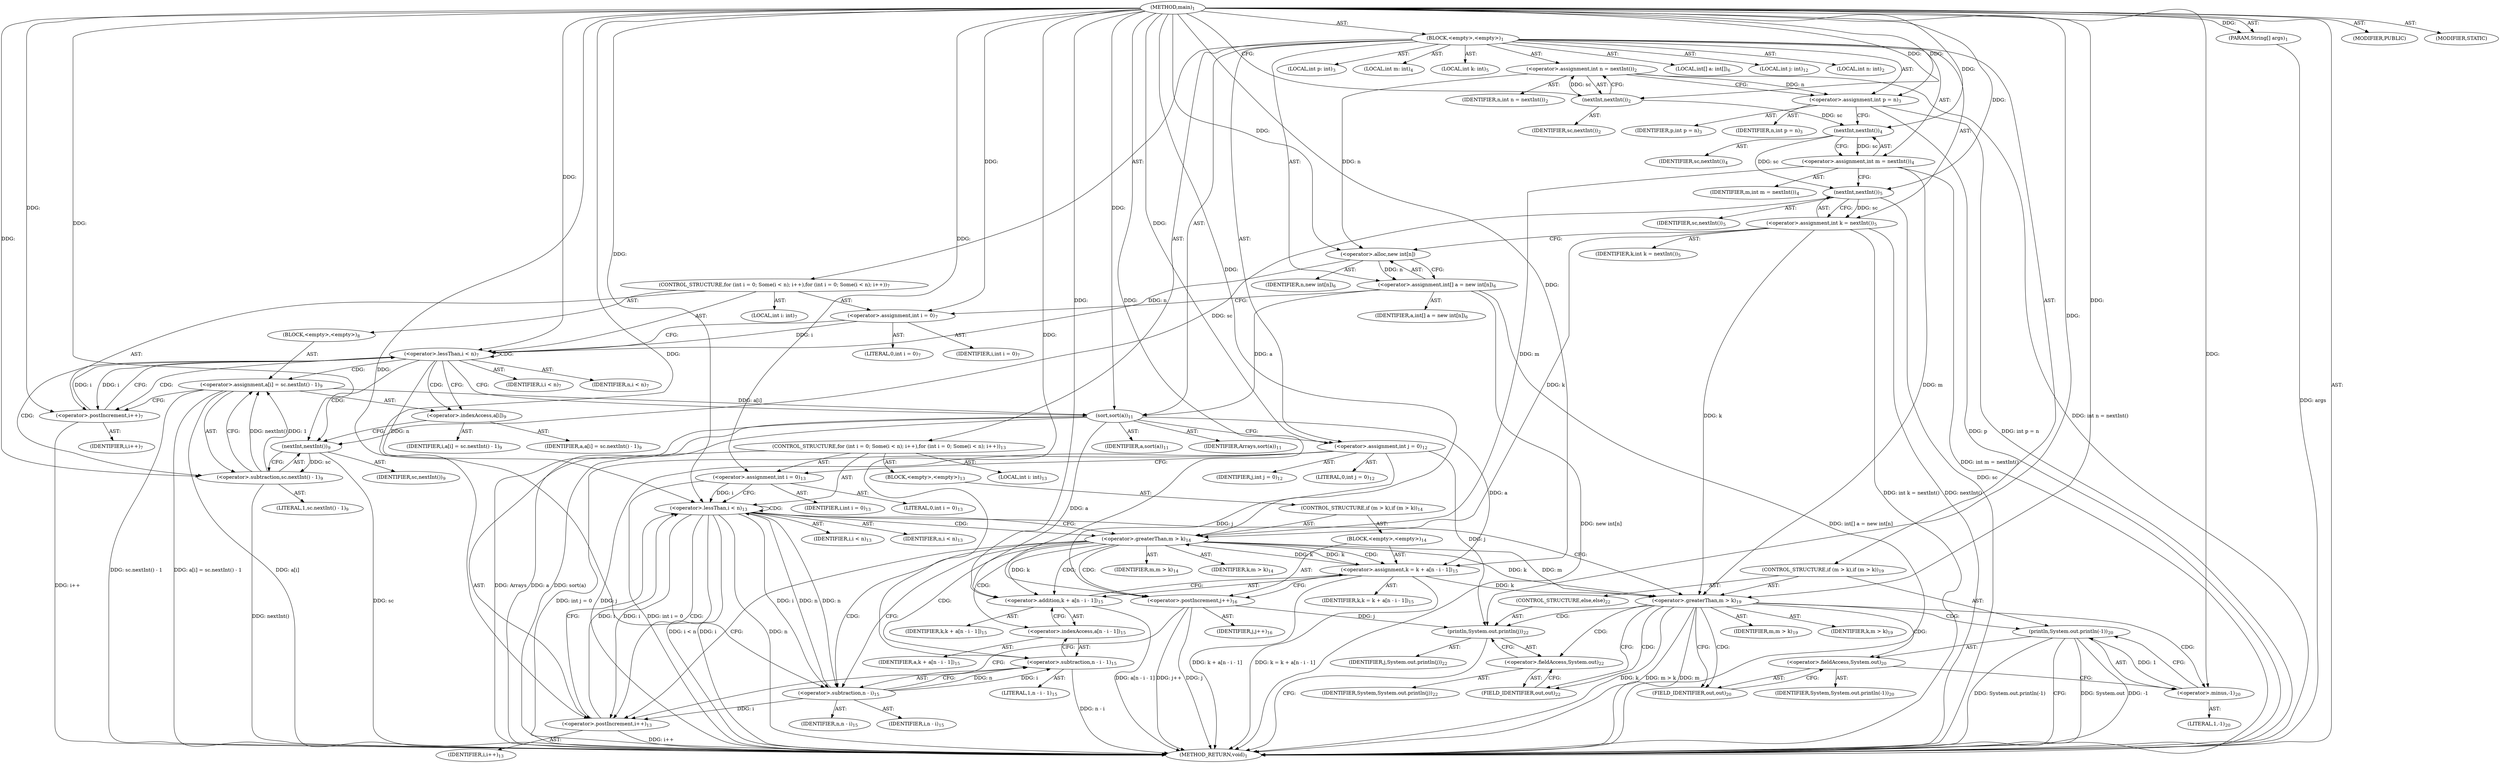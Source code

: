 digraph "main" {  
"17" [label = <(METHOD,main)<SUB>1</SUB>> ]
"18" [label = <(PARAM,String[] args)<SUB>1</SUB>> ]
"19" [label = <(BLOCK,&lt;empty&gt;,&lt;empty&gt;)<SUB>1</SUB>> ]
"20" [label = <(LOCAL,int n: int)<SUB>2</SUB>> ]
"21" [label = <(&lt;operator&gt;.assignment,int n = nextInt())<SUB>2</SUB>> ]
"22" [label = <(IDENTIFIER,n,int n = nextInt())<SUB>2</SUB>> ]
"23" [label = <(nextInt,nextInt())<SUB>2</SUB>> ]
"24" [label = <(IDENTIFIER,sc,nextInt())<SUB>2</SUB>> ]
"25" [label = <(LOCAL,int p: int)<SUB>3</SUB>> ]
"26" [label = <(&lt;operator&gt;.assignment,int p = n)<SUB>3</SUB>> ]
"27" [label = <(IDENTIFIER,p,int p = n)<SUB>3</SUB>> ]
"28" [label = <(IDENTIFIER,n,int p = n)<SUB>3</SUB>> ]
"29" [label = <(LOCAL,int m: int)<SUB>4</SUB>> ]
"30" [label = <(&lt;operator&gt;.assignment,int m = nextInt())<SUB>4</SUB>> ]
"31" [label = <(IDENTIFIER,m,int m = nextInt())<SUB>4</SUB>> ]
"32" [label = <(nextInt,nextInt())<SUB>4</SUB>> ]
"33" [label = <(IDENTIFIER,sc,nextInt())<SUB>4</SUB>> ]
"34" [label = <(LOCAL,int k: int)<SUB>5</SUB>> ]
"35" [label = <(&lt;operator&gt;.assignment,int k = nextInt())<SUB>5</SUB>> ]
"36" [label = <(IDENTIFIER,k,int k = nextInt())<SUB>5</SUB>> ]
"37" [label = <(nextInt,nextInt())<SUB>5</SUB>> ]
"38" [label = <(IDENTIFIER,sc,nextInt())<SUB>5</SUB>> ]
"39" [label = <(LOCAL,int[] a: int[])<SUB>6</SUB>> ]
"40" [label = <(&lt;operator&gt;.assignment,int[] a = new int[n])<SUB>6</SUB>> ]
"41" [label = <(IDENTIFIER,a,int[] a = new int[n])<SUB>6</SUB>> ]
"42" [label = <(&lt;operator&gt;.alloc,new int[n])> ]
"43" [label = <(IDENTIFIER,n,new int[n])<SUB>6</SUB>> ]
"44" [label = <(CONTROL_STRUCTURE,for (int i = 0; Some(i &lt; n); i++),for (int i = 0; Some(i &lt; n); i++))<SUB>7</SUB>> ]
"45" [label = <(LOCAL,int i: int)<SUB>7</SUB>> ]
"46" [label = <(&lt;operator&gt;.assignment,int i = 0)<SUB>7</SUB>> ]
"47" [label = <(IDENTIFIER,i,int i = 0)<SUB>7</SUB>> ]
"48" [label = <(LITERAL,0,int i = 0)<SUB>7</SUB>> ]
"49" [label = <(&lt;operator&gt;.lessThan,i &lt; n)<SUB>7</SUB>> ]
"50" [label = <(IDENTIFIER,i,i &lt; n)<SUB>7</SUB>> ]
"51" [label = <(IDENTIFIER,n,i &lt; n)<SUB>7</SUB>> ]
"52" [label = <(&lt;operator&gt;.postIncrement,i++)<SUB>7</SUB>> ]
"53" [label = <(IDENTIFIER,i,i++)<SUB>7</SUB>> ]
"54" [label = <(BLOCK,&lt;empty&gt;,&lt;empty&gt;)<SUB>8</SUB>> ]
"55" [label = <(&lt;operator&gt;.assignment,a[i] = sc.nextInt() - 1)<SUB>9</SUB>> ]
"56" [label = <(&lt;operator&gt;.indexAccess,a[i])<SUB>9</SUB>> ]
"57" [label = <(IDENTIFIER,a,a[i] = sc.nextInt() - 1)<SUB>9</SUB>> ]
"58" [label = <(IDENTIFIER,i,a[i] = sc.nextInt() - 1)<SUB>9</SUB>> ]
"59" [label = <(&lt;operator&gt;.subtraction,sc.nextInt() - 1)<SUB>9</SUB>> ]
"60" [label = <(nextInt,nextInt())<SUB>9</SUB>> ]
"61" [label = <(IDENTIFIER,sc,nextInt())<SUB>9</SUB>> ]
"62" [label = <(LITERAL,1,sc.nextInt() - 1)<SUB>9</SUB>> ]
"63" [label = <(sort,sort(a))<SUB>11</SUB>> ]
"64" [label = <(IDENTIFIER,Arrays,sort(a))<SUB>11</SUB>> ]
"65" [label = <(IDENTIFIER,a,sort(a))<SUB>11</SUB>> ]
"66" [label = <(LOCAL,int j: int)<SUB>12</SUB>> ]
"67" [label = <(&lt;operator&gt;.assignment,int j = 0)<SUB>12</SUB>> ]
"68" [label = <(IDENTIFIER,j,int j = 0)<SUB>12</SUB>> ]
"69" [label = <(LITERAL,0,int j = 0)<SUB>12</SUB>> ]
"70" [label = <(CONTROL_STRUCTURE,for (int i = 0; Some(i &lt; n); i++),for (int i = 0; Some(i &lt; n); i++))<SUB>13</SUB>> ]
"71" [label = <(LOCAL,int i: int)<SUB>13</SUB>> ]
"72" [label = <(&lt;operator&gt;.assignment,int i = 0)<SUB>13</SUB>> ]
"73" [label = <(IDENTIFIER,i,int i = 0)<SUB>13</SUB>> ]
"74" [label = <(LITERAL,0,int i = 0)<SUB>13</SUB>> ]
"75" [label = <(&lt;operator&gt;.lessThan,i &lt; n)<SUB>13</SUB>> ]
"76" [label = <(IDENTIFIER,i,i &lt; n)<SUB>13</SUB>> ]
"77" [label = <(IDENTIFIER,n,i &lt; n)<SUB>13</SUB>> ]
"78" [label = <(&lt;operator&gt;.postIncrement,i++)<SUB>13</SUB>> ]
"79" [label = <(IDENTIFIER,i,i++)<SUB>13</SUB>> ]
"80" [label = <(BLOCK,&lt;empty&gt;,&lt;empty&gt;)<SUB>13</SUB>> ]
"81" [label = <(CONTROL_STRUCTURE,if (m &gt; k),if (m &gt; k))<SUB>14</SUB>> ]
"82" [label = <(&lt;operator&gt;.greaterThan,m &gt; k)<SUB>14</SUB>> ]
"83" [label = <(IDENTIFIER,m,m &gt; k)<SUB>14</SUB>> ]
"84" [label = <(IDENTIFIER,k,m &gt; k)<SUB>14</SUB>> ]
"85" [label = <(BLOCK,&lt;empty&gt;,&lt;empty&gt;)<SUB>14</SUB>> ]
"86" [label = <(&lt;operator&gt;.assignment,k = k + a[n - i - 1])<SUB>15</SUB>> ]
"87" [label = <(IDENTIFIER,k,k = k + a[n - i - 1])<SUB>15</SUB>> ]
"88" [label = <(&lt;operator&gt;.addition,k + a[n - i - 1])<SUB>15</SUB>> ]
"89" [label = <(IDENTIFIER,k,k + a[n - i - 1])<SUB>15</SUB>> ]
"90" [label = <(&lt;operator&gt;.indexAccess,a[n - i - 1])<SUB>15</SUB>> ]
"91" [label = <(IDENTIFIER,a,k + a[n - i - 1])<SUB>15</SUB>> ]
"92" [label = <(&lt;operator&gt;.subtraction,n - i - 1)<SUB>15</SUB>> ]
"93" [label = <(&lt;operator&gt;.subtraction,n - i)<SUB>15</SUB>> ]
"94" [label = <(IDENTIFIER,n,n - i)<SUB>15</SUB>> ]
"95" [label = <(IDENTIFIER,i,n - i)<SUB>15</SUB>> ]
"96" [label = <(LITERAL,1,n - i - 1)<SUB>15</SUB>> ]
"97" [label = <(&lt;operator&gt;.postIncrement,j++)<SUB>16</SUB>> ]
"98" [label = <(IDENTIFIER,j,j++)<SUB>16</SUB>> ]
"99" [label = <(CONTROL_STRUCTURE,if (m &gt; k),if (m &gt; k))<SUB>19</SUB>> ]
"100" [label = <(&lt;operator&gt;.greaterThan,m &gt; k)<SUB>19</SUB>> ]
"101" [label = <(IDENTIFIER,m,m &gt; k)<SUB>19</SUB>> ]
"102" [label = <(IDENTIFIER,k,m &gt; k)<SUB>19</SUB>> ]
"103" [label = <(println,System.out.println(-1))<SUB>20</SUB>> ]
"104" [label = <(&lt;operator&gt;.fieldAccess,System.out)<SUB>20</SUB>> ]
"105" [label = <(IDENTIFIER,System,System.out.println(-1))<SUB>20</SUB>> ]
"106" [label = <(FIELD_IDENTIFIER,out,out)<SUB>20</SUB>> ]
"107" [label = <(&lt;operator&gt;.minus,-1)<SUB>20</SUB>> ]
"108" [label = <(LITERAL,1,-1)<SUB>20</SUB>> ]
"109" [label = <(CONTROL_STRUCTURE,else,else)<SUB>22</SUB>> ]
"110" [label = <(println,System.out.println(j))<SUB>22</SUB>> ]
"111" [label = <(&lt;operator&gt;.fieldAccess,System.out)<SUB>22</SUB>> ]
"112" [label = <(IDENTIFIER,System,System.out.println(j))<SUB>22</SUB>> ]
"113" [label = <(FIELD_IDENTIFIER,out,out)<SUB>22</SUB>> ]
"114" [label = <(IDENTIFIER,j,System.out.println(j))<SUB>22</SUB>> ]
"115" [label = <(MODIFIER,PUBLIC)> ]
"116" [label = <(MODIFIER,STATIC)> ]
"117" [label = <(METHOD_RETURN,void)<SUB>1</SUB>> ]
  "17" -> "18"  [ label = "AST: "] 
  "17" -> "19"  [ label = "AST: "] 
  "17" -> "115"  [ label = "AST: "] 
  "17" -> "116"  [ label = "AST: "] 
  "17" -> "117"  [ label = "AST: "] 
  "19" -> "20"  [ label = "AST: "] 
  "19" -> "21"  [ label = "AST: "] 
  "19" -> "25"  [ label = "AST: "] 
  "19" -> "26"  [ label = "AST: "] 
  "19" -> "29"  [ label = "AST: "] 
  "19" -> "30"  [ label = "AST: "] 
  "19" -> "34"  [ label = "AST: "] 
  "19" -> "35"  [ label = "AST: "] 
  "19" -> "39"  [ label = "AST: "] 
  "19" -> "40"  [ label = "AST: "] 
  "19" -> "44"  [ label = "AST: "] 
  "19" -> "63"  [ label = "AST: "] 
  "19" -> "66"  [ label = "AST: "] 
  "19" -> "67"  [ label = "AST: "] 
  "19" -> "70"  [ label = "AST: "] 
  "19" -> "99"  [ label = "AST: "] 
  "21" -> "22"  [ label = "AST: "] 
  "21" -> "23"  [ label = "AST: "] 
  "23" -> "24"  [ label = "AST: "] 
  "26" -> "27"  [ label = "AST: "] 
  "26" -> "28"  [ label = "AST: "] 
  "30" -> "31"  [ label = "AST: "] 
  "30" -> "32"  [ label = "AST: "] 
  "32" -> "33"  [ label = "AST: "] 
  "35" -> "36"  [ label = "AST: "] 
  "35" -> "37"  [ label = "AST: "] 
  "37" -> "38"  [ label = "AST: "] 
  "40" -> "41"  [ label = "AST: "] 
  "40" -> "42"  [ label = "AST: "] 
  "42" -> "43"  [ label = "AST: "] 
  "44" -> "45"  [ label = "AST: "] 
  "44" -> "46"  [ label = "AST: "] 
  "44" -> "49"  [ label = "AST: "] 
  "44" -> "52"  [ label = "AST: "] 
  "44" -> "54"  [ label = "AST: "] 
  "46" -> "47"  [ label = "AST: "] 
  "46" -> "48"  [ label = "AST: "] 
  "49" -> "50"  [ label = "AST: "] 
  "49" -> "51"  [ label = "AST: "] 
  "52" -> "53"  [ label = "AST: "] 
  "54" -> "55"  [ label = "AST: "] 
  "55" -> "56"  [ label = "AST: "] 
  "55" -> "59"  [ label = "AST: "] 
  "56" -> "57"  [ label = "AST: "] 
  "56" -> "58"  [ label = "AST: "] 
  "59" -> "60"  [ label = "AST: "] 
  "59" -> "62"  [ label = "AST: "] 
  "60" -> "61"  [ label = "AST: "] 
  "63" -> "64"  [ label = "AST: "] 
  "63" -> "65"  [ label = "AST: "] 
  "67" -> "68"  [ label = "AST: "] 
  "67" -> "69"  [ label = "AST: "] 
  "70" -> "71"  [ label = "AST: "] 
  "70" -> "72"  [ label = "AST: "] 
  "70" -> "75"  [ label = "AST: "] 
  "70" -> "78"  [ label = "AST: "] 
  "70" -> "80"  [ label = "AST: "] 
  "72" -> "73"  [ label = "AST: "] 
  "72" -> "74"  [ label = "AST: "] 
  "75" -> "76"  [ label = "AST: "] 
  "75" -> "77"  [ label = "AST: "] 
  "78" -> "79"  [ label = "AST: "] 
  "80" -> "81"  [ label = "AST: "] 
  "81" -> "82"  [ label = "AST: "] 
  "81" -> "85"  [ label = "AST: "] 
  "82" -> "83"  [ label = "AST: "] 
  "82" -> "84"  [ label = "AST: "] 
  "85" -> "86"  [ label = "AST: "] 
  "85" -> "97"  [ label = "AST: "] 
  "86" -> "87"  [ label = "AST: "] 
  "86" -> "88"  [ label = "AST: "] 
  "88" -> "89"  [ label = "AST: "] 
  "88" -> "90"  [ label = "AST: "] 
  "90" -> "91"  [ label = "AST: "] 
  "90" -> "92"  [ label = "AST: "] 
  "92" -> "93"  [ label = "AST: "] 
  "92" -> "96"  [ label = "AST: "] 
  "93" -> "94"  [ label = "AST: "] 
  "93" -> "95"  [ label = "AST: "] 
  "97" -> "98"  [ label = "AST: "] 
  "99" -> "100"  [ label = "AST: "] 
  "99" -> "103"  [ label = "AST: "] 
  "99" -> "109"  [ label = "AST: "] 
  "100" -> "101"  [ label = "AST: "] 
  "100" -> "102"  [ label = "AST: "] 
  "103" -> "104"  [ label = "AST: "] 
  "103" -> "107"  [ label = "AST: "] 
  "104" -> "105"  [ label = "AST: "] 
  "104" -> "106"  [ label = "AST: "] 
  "107" -> "108"  [ label = "AST: "] 
  "109" -> "110"  [ label = "AST: "] 
  "110" -> "111"  [ label = "AST: "] 
  "110" -> "114"  [ label = "AST: "] 
  "111" -> "112"  [ label = "AST: "] 
  "111" -> "113"  [ label = "AST: "] 
  "21" -> "26"  [ label = "CFG: "] 
  "26" -> "32"  [ label = "CFG: "] 
  "30" -> "37"  [ label = "CFG: "] 
  "35" -> "42"  [ label = "CFG: "] 
  "40" -> "46"  [ label = "CFG: "] 
  "63" -> "67"  [ label = "CFG: "] 
  "67" -> "72"  [ label = "CFG: "] 
  "23" -> "21"  [ label = "CFG: "] 
  "32" -> "30"  [ label = "CFG: "] 
  "37" -> "35"  [ label = "CFG: "] 
  "42" -> "40"  [ label = "CFG: "] 
  "46" -> "49"  [ label = "CFG: "] 
  "49" -> "56"  [ label = "CFG: "] 
  "49" -> "63"  [ label = "CFG: "] 
  "52" -> "49"  [ label = "CFG: "] 
  "72" -> "75"  [ label = "CFG: "] 
  "75" -> "82"  [ label = "CFG: "] 
  "75" -> "100"  [ label = "CFG: "] 
  "78" -> "75"  [ label = "CFG: "] 
  "100" -> "106"  [ label = "CFG: "] 
  "100" -> "113"  [ label = "CFG: "] 
  "103" -> "117"  [ label = "CFG: "] 
  "55" -> "52"  [ label = "CFG: "] 
  "104" -> "107"  [ label = "CFG: "] 
  "107" -> "103"  [ label = "CFG: "] 
  "110" -> "117"  [ label = "CFG: "] 
  "56" -> "60"  [ label = "CFG: "] 
  "59" -> "55"  [ label = "CFG: "] 
  "82" -> "93"  [ label = "CFG: "] 
  "82" -> "78"  [ label = "CFG: "] 
  "106" -> "104"  [ label = "CFG: "] 
  "111" -> "110"  [ label = "CFG: "] 
  "60" -> "59"  [ label = "CFG: "] 
  "86" -> "97"  [ label = "CFG: "] 
  "97" -> "78"  [ label = "CFG: "] 
  "113" -> "111"  [ label = "CFG: "] 
  "88" -> "86"  [ label = "CFG: "] 
  "90" -> "88"  [ label = "CFG: "] 
  "92" -> "90"  [ label = "CFG: "] 
  "93" -> "92"  [ label = "CFG: "] 
  "17" -> "23"  [ label = "CFG: "] 
  "18" -> "117"  [ label = "DDG: args"] 
  "21" -> "117"  [ label = "DDG: int n = nextInt()"] 
  "26" -> "117"  [ label = "DDG: p"] 
  "26" -> "117"  [ label = "DDG: int p = n"] 
  "30" -> "117"  [ label = "DDG: int m = nextInt()"] 
  "37" -> "117"  [ label = "DDG: sc"] 
  "35" -> "117"  [ label = "DDG: nextInt()"] 
  "35" -> "117"  [ label = "DDG: int k = nextInt()"] 
  "40" -> "117"  [ label = "DDG: new int[n]"] 
  "40" -> "117"  [ label = "DDG: int[] a = new int[n]"] 
  "63" -> "117"  [ label = "DDG: a"] 
  "63" -> "117"  [ label = "DDG: sort(a)"] 
  "67" -> "117"  [ label = "DDG: j"] 
  "67" -> "117"  [ label = "DDG: int j = 0"] 
  "72" -> "117"  [ label = "DDG: int i = 0"] 
  "75" -> "117"  [ label = "DDG: i"] 
  "75" -> "117"  [ label = "DDG: n"] 
  "75" -> "117"  [ label = "DDG: i &lt; n"] 
  "100" -> "117"  [ label = "DDG: m"] 
  "100" -> "117"  [ label = "DDG: k"] 
  "100" -> "117"  [ label = "DDG: m &gt; k"] 
  "103" -> "117"  [ label = "DDG: System.out"] 
  "103" -> "117"  [ label = "DDG: -1"] 
  "103" -> "117"  [ label = "DDG: System.out.println(-1)"] 
  "92" -> "117"  [ label = "DDG: n - i"] 
  "88" -> "117"  [ label = "DDG: a[n - i - 1]"] 
  "86" -> "117"  [ label = "DDG: k + a[n - i - 1]"] 
  "86" -> "117"  [ label = "DDG: k = k + a[n - i - 1]"] 
  "97" -> "117"  [ label = "DDG: j"] 
  "97" -> "117"  [ label = "DDG: j++"] 
  "78" -> "117"  [ label = "DDG: i++"] 
  "55" -> "117"  [ label = "DDG: a[i]"] 
  "60" -> "117"  [ label = "DDG: sc"] 
  "59" -> "117"  [ label = "DDG: nextInt()"] 
  "55" -> "117"  [ label = "DDG: sc.nextInt() - 1"] 
  "55" -> "117"  [ label = "DDG: a[i] = sc.nextInt() - 1"] 
  "52" -> "117"  [ label = "DDG: i++"] 
  "63" -> "117"  [ label = "DDG: Arrays"] 
  "17" -> "18"  [ label = "DDG: "] 
  "23" -> "21"  [ label = "DDG: sc"] 
  "21" -> "26"  [ label = "DDG: n"] 
  "17" -> "26"  [ label = "DDG: "] 
  "32" -> "30"  [ label = "DDG: sc"] 
  "37" -> "35"  [ label = "DDG: sc"] 
  "42" -> "40"  [ label = "DDG: n"] 
  "17" -> "67"  [ label = "DDG: "] 
  "17" -> "46"  [ label = "DDG: "] 
  "17" -> "63"  [ label = "DDG: "] 
  "40" -> "63"  [ label = "DDG: a"] 
  "55" -> "63"  [ label = "DDG: a[i]"] 
  "17" -> "72"  [ label = "DDG: "] 
  "17" -> "23"  [ label = "DDG: "] 
  "23" -> "32"  [ label = "DDG: sc"] 
  "17" -> "32"  [ label = "DDG: "] 
  "32" -> "37"  [ label = "DDG: sc"] 
  "17" -> "37"  [ label = "DDG: "] 
  "17" -> "42"  [ label = "DDG: "] 
  "21" -> "42"  [ label = "DDG: n"] 
  "46" -> "49"  [ label = "DDG: i"] 
  "52" -> "49"  [ label = "DDG: i"] 
  "17" -> "49"  [ label = "DDG: "] 
  "42" -> "49"  [ label = "DDG: n"] 
  "49" -> "52"  [ label = "DDG: i"] 
  "17" -> "52"  [ label = "DDG: "] 
  "59" -> "55"  [ label = "DDG: nextInt()"] 
  "59" -> "55"  [ label = "DDG: 1"] 
  "72" -> "75"  [ label = "DDG: i"] 
  "78" -> "75"  [ label = "DDG: i"] 
  "17" -> "75"  [ label = "DDG: "] 
  "49" -> "75"  [ label = "DDG: n"] 
  "93" -> "75"  [ label = "DDG: n"] 
  "75" -> "78"  [ label = "DDG: i"] 
  "93" -> "78"  [ label = "DDG: i"] 
  "17" -> "78"  [ label = "DDG: "] 
  "30" -> "100"  [ label = "DDG: m"] 
  "82" -> "100"  [ label = "DDG: m"] 
  "17" -> "100"  [ label = "DDG: "] 
  "35" -> "100"  [ label = "DDG: k"] 
  "82" -> "100"  [ label = "DDG: k"] 
  "86" -> "100"  [ label = "DDG: k"] 
  "107" -> "103"  [ label = "DDG: 1"] 
  "17" -> "107"  [ label = "DDG: "] 
  "67" -> "110"  [ label = "DDG: j"] 
  "97" -> "110"  [ label = "DDG: j"] 
  "17" -> "110"  [ label = "DDG: "] 
  "60" -> "59"  [ label = "DDG: sc"] 
  "17" -> "59"  [ label = "DDG: "] 
  "30" -> "82"  [ label = "DDG: m"] 
  "17" -> "82"  [ label = "DDG: "] 
  "35" -> "82"  [ label = "DDG: k"] 
  "86" -> "82"  [ label = "DDG: k"] 
  "82" -> "86"  [ label = "DDG: k"] 
  "17" -> "86"  [ label = "DDG: "] 
  "63" -> "86"  [ label = "DDG: a"] 
  "37" -> "60"  [ label = "DDG: sc"] 
  "17" -> "60"  [ label = "DDG: "] 
  "67" -> "97"  [ label = "DDG: j"] 
  "17" -> "97"  [ label = "DDG: "] 
  "82" -> "88"  [ label = "DDG: k"] 
  "17" -> "88"  [ label = "DDG: "] 
  "63" -> "88"  [ label = "DDG: a"] 
  "93" -> "92"  [ label = "DDG: n"] 
  "93" -> "92"  [ label = "DDG: i"] 
  "17" -> "92"  [ label = "DDG: "] 
  "75" -> "93"  [ label = "DDG: n"] 
  "17" -> "93"  [ label = "DDG: "] 
  "75" -> "93"  [ label = "DDG: i"] 
  "49" -> "49"  [ label = "CDG: "] 
  "49" -> "60"  [ label = "CDG: "] 
  "49" -> "52"  [ label = "CDG: "] 
  "49" -> "56"  [ label = "CDG: "] 
  "49" -> "59"  [ label = "CDG: "] 
  "49" -> "55"  [ label = "CDG: "] 
  "75" -> "75"  [ label = "CDG: "] 
  "75" -> "82"  [ label = "CDG: "] 
  "75" -> "78"  [ label = "CDG: "] 
  "100" -> "107"  [ label = "CDG: "] 
  "100" -> "113"  [ label = "CDG: "] 
  "100" -> "103"  [ label = "CDG: "] 
  "100" -> "104"  [ label = "CDG: "] 
  "100" -> "110"  [ label = "CDG: "] 
  "100" -> "106"  [ label = "CDG: "] 
  "100" -> "111"  [ label = "CDG: "] 
  "82" -> "88"  [ label = "CDG: "] 
  "82" -> "92"  [ label = "CDG: "] 
  "82" -> "97"  [ label = "CDG: "] 
  "82" -> "93"  [ label = "CDG: "] 
  "82" -> "90"  [ label = "CDG: "] 
  "82" -> "86"  [ label = "CDG: "] 
}
